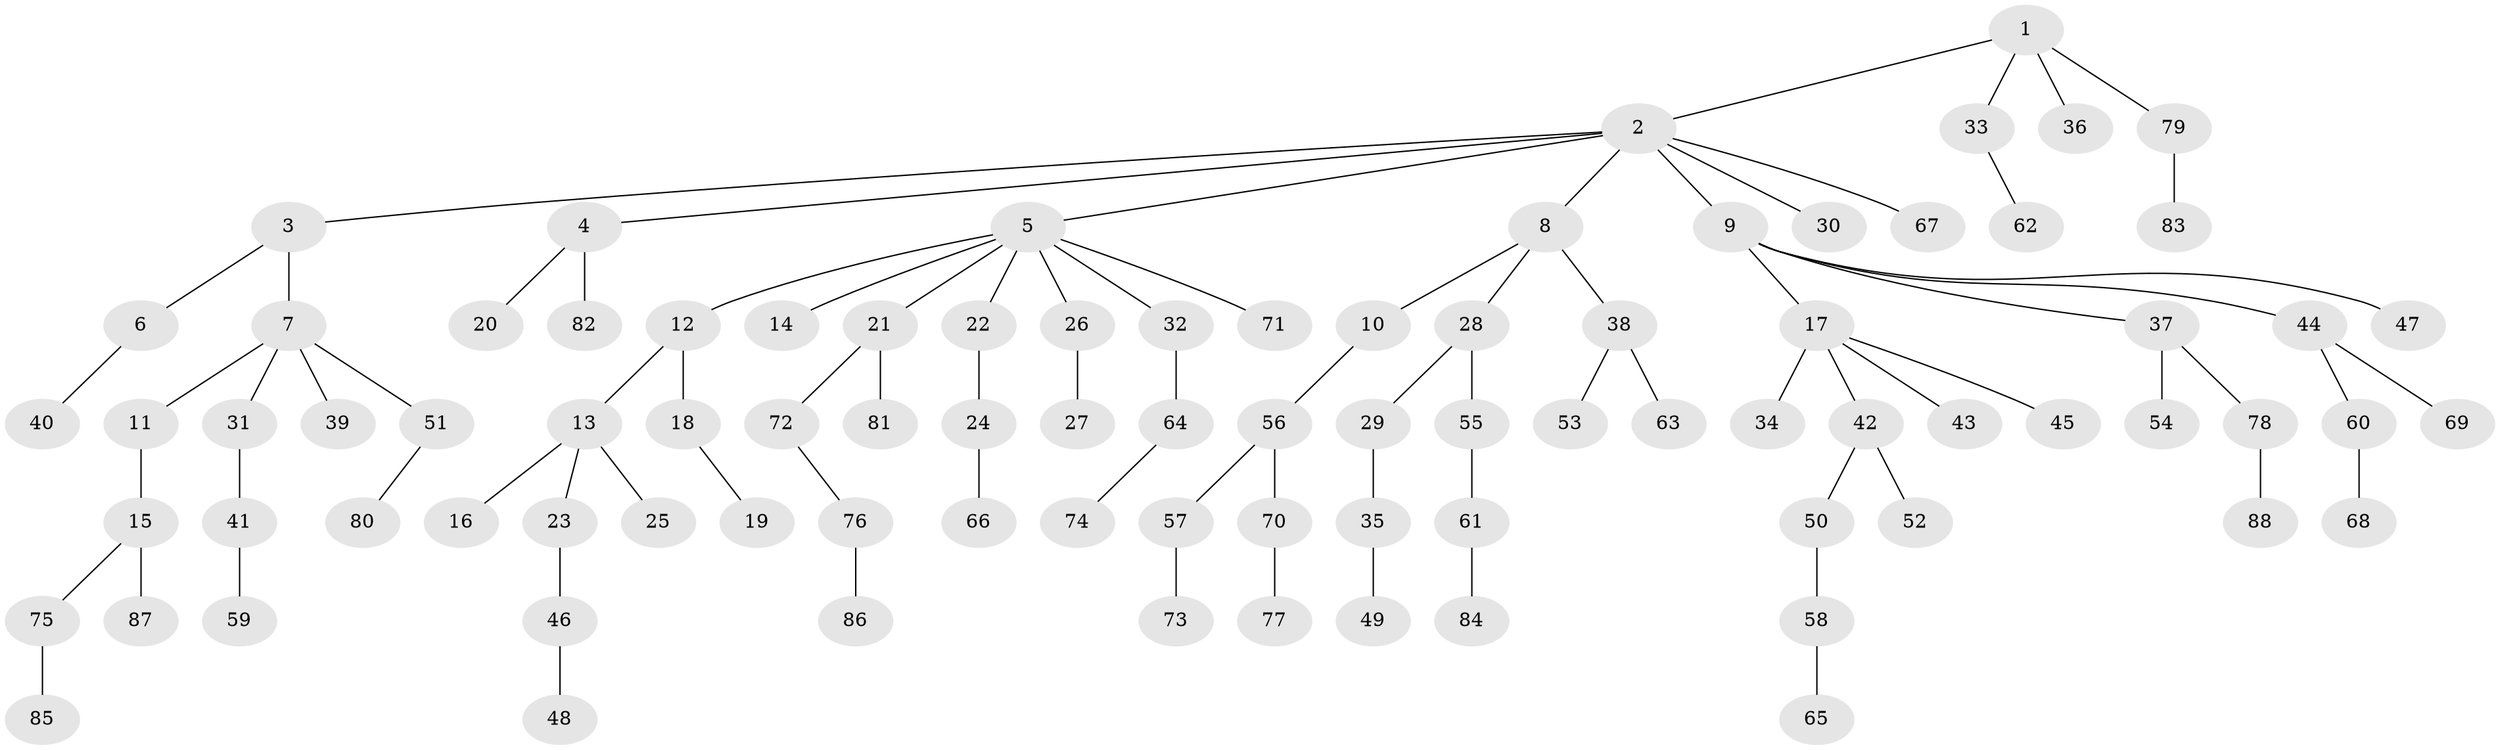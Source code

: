 // original degree distribution, {5: 0.020689655172413793, 8: 0.006896551724137931, 4: 0.041379310344827586, 9: 0.006896551724137931, 2: 0.2482758620689655, 6: 0.013793103448275862, 3: 0.1793103448275862, 1: 0.4827586206896552}
// Generated by graph-tools (version 1.1) at 2025/51/03/04/25 22:51:31]
// undirected, 88 vertices, 87 edges
graph export_dot {
  node [color=gray90,style=filled];
  1;
  2;
  3;
  4;
  5;
  6;
  7;
  8;
  9;
  10;
  11;
  12;
  13;
  14;
  15;
  16;
  17;
  18;
  19;
  20;
  21;
  22;
  23;
  24;
  25;
  26;
  27;
  28;
  29;
  30;
  31;
  32;
  33;
  34;
  35;
  36;
  37;
  38;
  39;
  40;
  41;
  42;
  43;
  44;
  45;
  46;
  47;
  48;
  49;
  50;
  51;
  52;
  53;
  54;
  55;
  56;
  57;
  58;
  59;
  60;
  61;
  62;
  63;
  64;
  65;
  66;
  67;
  68;
  69;
  70;
  71;
  72;
  73;
  74;
  75;
  76;
  77;
  78;
  79;
  80;
  81;
  82;
  83;
  84;
  85;
  86;
  87;
  88;
  1 -- 2 [weight=1.0];
  1 -- 33 [weight=1.0];
  1 -- 36 [weight=1.0];
  1 -- 79 [weight=1.0];
  2 -- 3 [weight=1.0];
  2 -- 4 [weight=1.0];
  2 -- 5 [weight=1.0];
  2 -- 8 [weight=1.0];
  2 -- 9 [weight=1.0];
  2 -- 30 [weight=1.0];
  2 -- 67 [weight=1.0];
  3 -- 6 [weight=1.0];
  3 -- 7 [weight=1.0];
  4 -- 20 [weight=1.0];
  4 -- 82 [weight=1.0];
  5 -- 12 [weight=1.0];
  5 -- 14 [weight=1.0];
  5 -- 21 [weight=1.0];
  5 -- 22 [weight=1.0];
  5 -- 26 [weight=1.0];
  5 -- 32 [weight=1.0];
  5 -- 71 [weight=1.0];
  6 -- 40 [weight=1.0];
  7 -- 11 [weight=1.0];
  7 -- 31 [weight=1.0];
  7 -- 39 [weight=1.0];
  7 -- 51 [weight=1.0];
  8 -- 10 [weight=1.0];
  8 -- 28 [weight=1.0];
  8 -- 38 [weight=1.0];
  9 -- 17 [weight=1.0];
  9 -- 37 [weight=1.0];
  9 -- 44 [weight=1.0];
  9 -- 47 [weight=1.0];
  10 -- 56 [weight=1.0];
  11 -- 15 [weight=1.0];
  12 -- 13 [weight=1.0];
  12 -- 18 [weight=1.0];
  13 -- 16 [weight=1.0];
  13 -- 23 [weight=1.0];
  13 -- 25 [weight=1.0];
  15 -- 75 [weight=1.0];
  15 -- 87 [weight=1.0];
  17 -- 34 [weight=2.0];
  17 -- 42 [weight=1.0];
  17 -- 43 [weight=1.0];
  17 -- 45 [weight=1.0];
  18 -- 19 [weight=1.0];
  21 -- 72 [weight=1.0];
  21 -- 81 [weight=1.0];
  22 -- 24 [weight=1.0];
  23 -- 46 [weight=1.0];
  24 -- 66 [weight=1.0];
  26 -- 27 [weight=1.0];
  28 -- 29 [weight=1.0];
  28 -- 55 [weight=1.0];
  29 -- 35 [weight=1.0];
  31 -- 41 [weight=1.0];
  32 -- 64 [weight=1.0];
  33 -- 62 [weight=1.0];
  35 -- 49 [weight=1.0];
  37 -- 54 [weight=1.0];
  37 -- 78 [weight=1.0];
  38 -- 53 [weight=1.0];
  38 -- 63 [weight=2.0];
  41 -- 59 [weight=1.0];
  42 -- 50 [weight=1.0];
  42 -- 52 [weight=1.0];
  44 -- 60 [weight=1.0];
  44 -- 69 [weight=1.0];
  46 -- 48 [weight=1.0];
  50 -- 58 [weight=1.0];
  51 -- 80 [weight=1.0];
  55 -- 61 [weight=1.0];
  56 -- 57 [weight=1.0];
  56 -- 70 [weight=1.0];
  57 -- 73 [weight=1.0];
  58 -- 65 [weight=1.0];
  60 -- 68 [weight=1.0];
  61 -- 84 [weight=1.0];
  64 -- 74 [weight=1.0];
  70 -- 77 [weight=1.0];
  72 -- 76 [weight=1.0];
  75 -- 85 [weight=1.0];
  76 -- 86 [weight=1.0];
  78 -- 88 [weight=1.0];
  79 -- 83 [weight=1.0];
}
